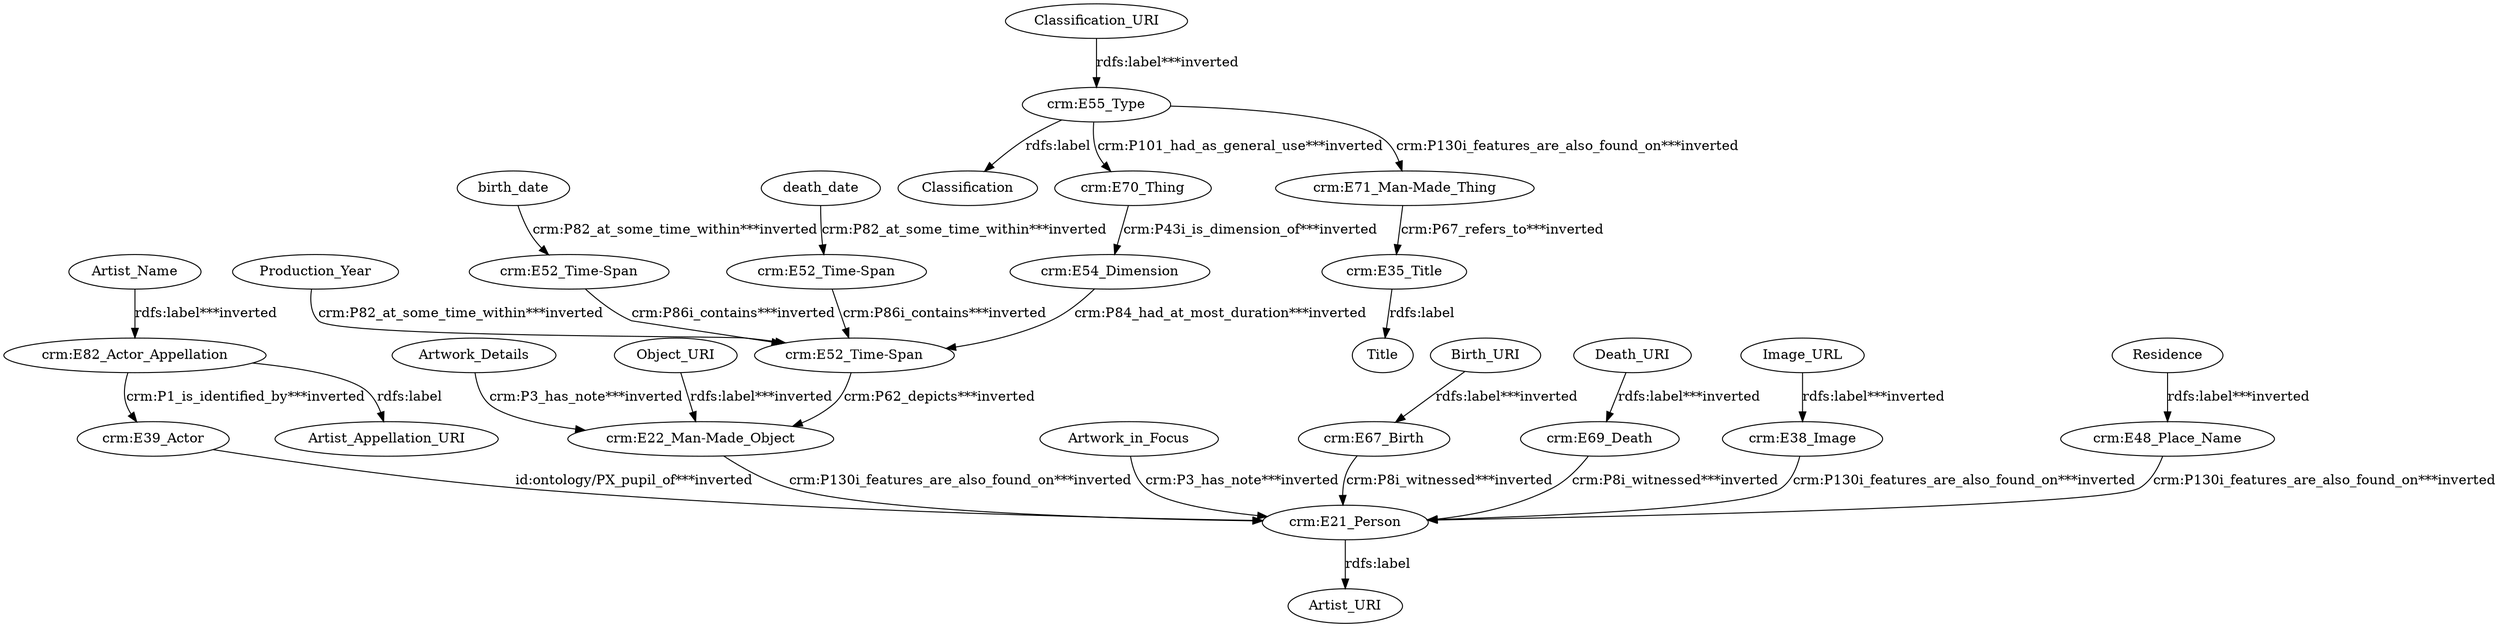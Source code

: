 digraph {
  Artist_Name [type=attribute_name,label=Artist_Name]
  "crm:E82_Actor_Appellation1" [type=class_uri,label="crm:E82_Actor_Appellation"]
  Artwork_Details [type=attribute_name,label=Artwork_Details]
  "crm:E22_Man-Made_Object1" [type=class_uri,label="crm:E22_Man-Made_Object"]
  Artwork_in_Focus [type=attribute_name,label=Artwork_in_Focus]
  "crm:E21_Person1" [type=class_uri,label="crm:E21_Person"]
  Birth_URI [type=attribute_name,label=Birth_URI]
  "crm:E67_Birth1" [type=class_uri,label="crm:E67_Birth"]
  Classification_URI [type=attribute_name,label=Classification_URI]
  "crm:E55_Type1" [type=class_uri,label="crm:E55_Type"]
  Death_URI [type=attribute_name,label=Death_URI]
  "crm:E69_Death1" [type=class_uri,label="crm:E69_Death"]
  Image_URL [type=attribute_name,label=Image_URL]
  "crm:E38_Image1" [type=class_uri,label="crm:E38_Image"]
  Object_URI [type=attribute_name,label=Object_URI]
  Production_Year [type=attribute_name,label=Production_Year]
  "crm:E52_Time-Span1" [type=class_uri,label="crm:E52_Time-Span"]
  Residence [type=attribute_name,label=Residence]
  "crm:E48_Place_Name1" [type=class_uri,label="crm:E48_Place_Name"]
  birth_date [type=attribute_name,label=birth_date]
  "crm:E52_Time-Span2" [type=class_uri,label="crm:E52_Time-Span"]
  Artist_URI [type=attribute_name,label=Artist_URI]
  "crm:E35_Title1" [type=class_uri,label="crm:E35_Title"]
  Title [type=attribute_name,label=Title]
  "crm:E39_Actor" [type=class_uri,label="crm:E39_Actor"]
  "crm:E52_Time-Span3" [type=class_uri,label="crm:E52_Time-Span"]
  "crm:E54_Dimension" [type=class_uri,label="crm:E54_Dimension"]
  Classification [type=attribute_name,label=Classification]
  "crm:E70_Thing" [type=class_uri,label="crm:E70_Thing"]
  "crm:E71_Man-Made_Thing" [type=class_uri,label="crm:E71_Man-Made_Thing"]
  Artist_Appellation_URI [type=attribute_name,label=Artist_Appellation_URI]
  death_date [type=attribute_name,label=death_date]
  Artist_Name -> "crm:E82_Actor_Appellation1" [type=st_property_uri,label="rdfs:label***inverted"]
  Artwork_Details -> "crm:E22_Man-Made_Object1" [type=st_property_uri,label="crm:P3_has_note***inverted"]
  Artwork_in_Focus -> "crm:E21_Person1" [type=st_property_uri,label="crm:P3_has_note***inverted"]
  Birth_URI -> "crm:E67_Birth1" [type=st_property_uri,label="rdfs:label***inverted"]
  Classification_URI -> "crm:E55_Type1" [type=st_property_uri,label="rdfs:label***inverted"]
  Death_URI -> "crm:E69_Death1" [type=st_property_uri,label="rdfs:label***inverted"]
  Image_URL -> "crm:E38_Image1" [type=st_property_uri,label="rdfs:label***inverted"]
  Object_URI -> "crm:E22_Man-Made_Object1" [type=st_property_uri,label="rdfs:label***inverted"]
  Production_Year -> "crm:E52_Time-Span1" [type=st_property_uri,label="crm:P82_at_some_time_within***inverted"]
  Residence -> "crm:E48_Place_Name1" [type=st_property_uri,label="rdfs:label***inverted"]
  birth_date -> "crm:E52_Time-Span2" [type=st_property_uri,label="crm:P82_at_some_time_within***inverted"]
  "crm:E21_Person1" -> Artist_URI [label="rdfs:label",type=st_property_uri]
  "crm:E22_Man-Made_Object1" -> "crm:E21_Person1" [type=inherited,label="crm:P130i_features_are_also_found_on***inverted"]
  "crm:E35_Title1" -> Title [label="rdfs:label",type=st_property_uri]
  "crm:E38_Image1" -> "crm:E21_Person1" [type=inherited,label="crm:P130i_features_are_also_found_on***inverted"]
  "crm:E39_Actor" -> "crm:E21_Person1" [type=direct_property_uri,label="id:ontology/PX_pupil_of***inverted"]
  "crm:E48_Place_Name1" -> "crm:E21_Person1" [type=inherited,label="crm:P130i_features_are_also_found_on***inverted"]
  "crm:E52_Time-Span1" -> "crm:E22_Man-Made_Object1" [type=inherited,label="crm:P62_depicts***inverted"]
  "crm:E52_Time-Span2" -> "crm:E52_Time-Span1" [type=direct_property_uri,label="crm:P86i_contains***inverted"]
  "crm:E52_Time-Span3" -> "crm:E52_Time-Span1" [type=direct_property_uri,label="crm:P86i_contains***inverted"]
  "crm:E54_Dimension" -> "crm:E52_Time-Span1" [type=direct_property_uri,label="crm:P84_had_at_most_duration***inverted"]
  "crm:E55_Type1" -> Classification [label="rdfs:label",type=st_property_uri]
  "crm:E55_Type1" -> "crm:E70_Thing" [type=direct_property_uri,label="crm:P101_had_as_general_use***inverted"]
  "crm:E55_Type1" -> "crm:E71_Man-Made_Thing" [type=inherited,label="crm:P130i_features_are_also_found_on***inverted"]
  "crm:E67_Birth1" -> "crm:E21_Person1" [type=inherited,label="crm:P8i_witnessed***inverted"]
  "crm:E69_Death1" -> "crm:E21_Person1" [type=inherited,label="crm:P8i_witnessed***inverted"]
  "crm:E70_Thing" -> "crm:E54_Dimension" [type=direct_property_uri,label="crm:P43i_is_dimension_of***inverted"]
  "crm:E71_Man-Made_Thing" -> "crm:E35_Title1" [type=inherited,label="crm:P67_refers_to***inverted"]
  "crm:E82_Actor_Appellation1" -> Artist_Appellation_URI [label="rdfs:label",type=st_property_uri]
  "crm:E82_Actor_Appellation1" -> "crm:E39_Actor" [type=inherited,label="crm:P1_is_identified_by***inverted"]
  death_date -> "crm:E52_Time-Span3" [type=st_property_uri,label="crm:P82_at_some_time_within***inverted"]
}
